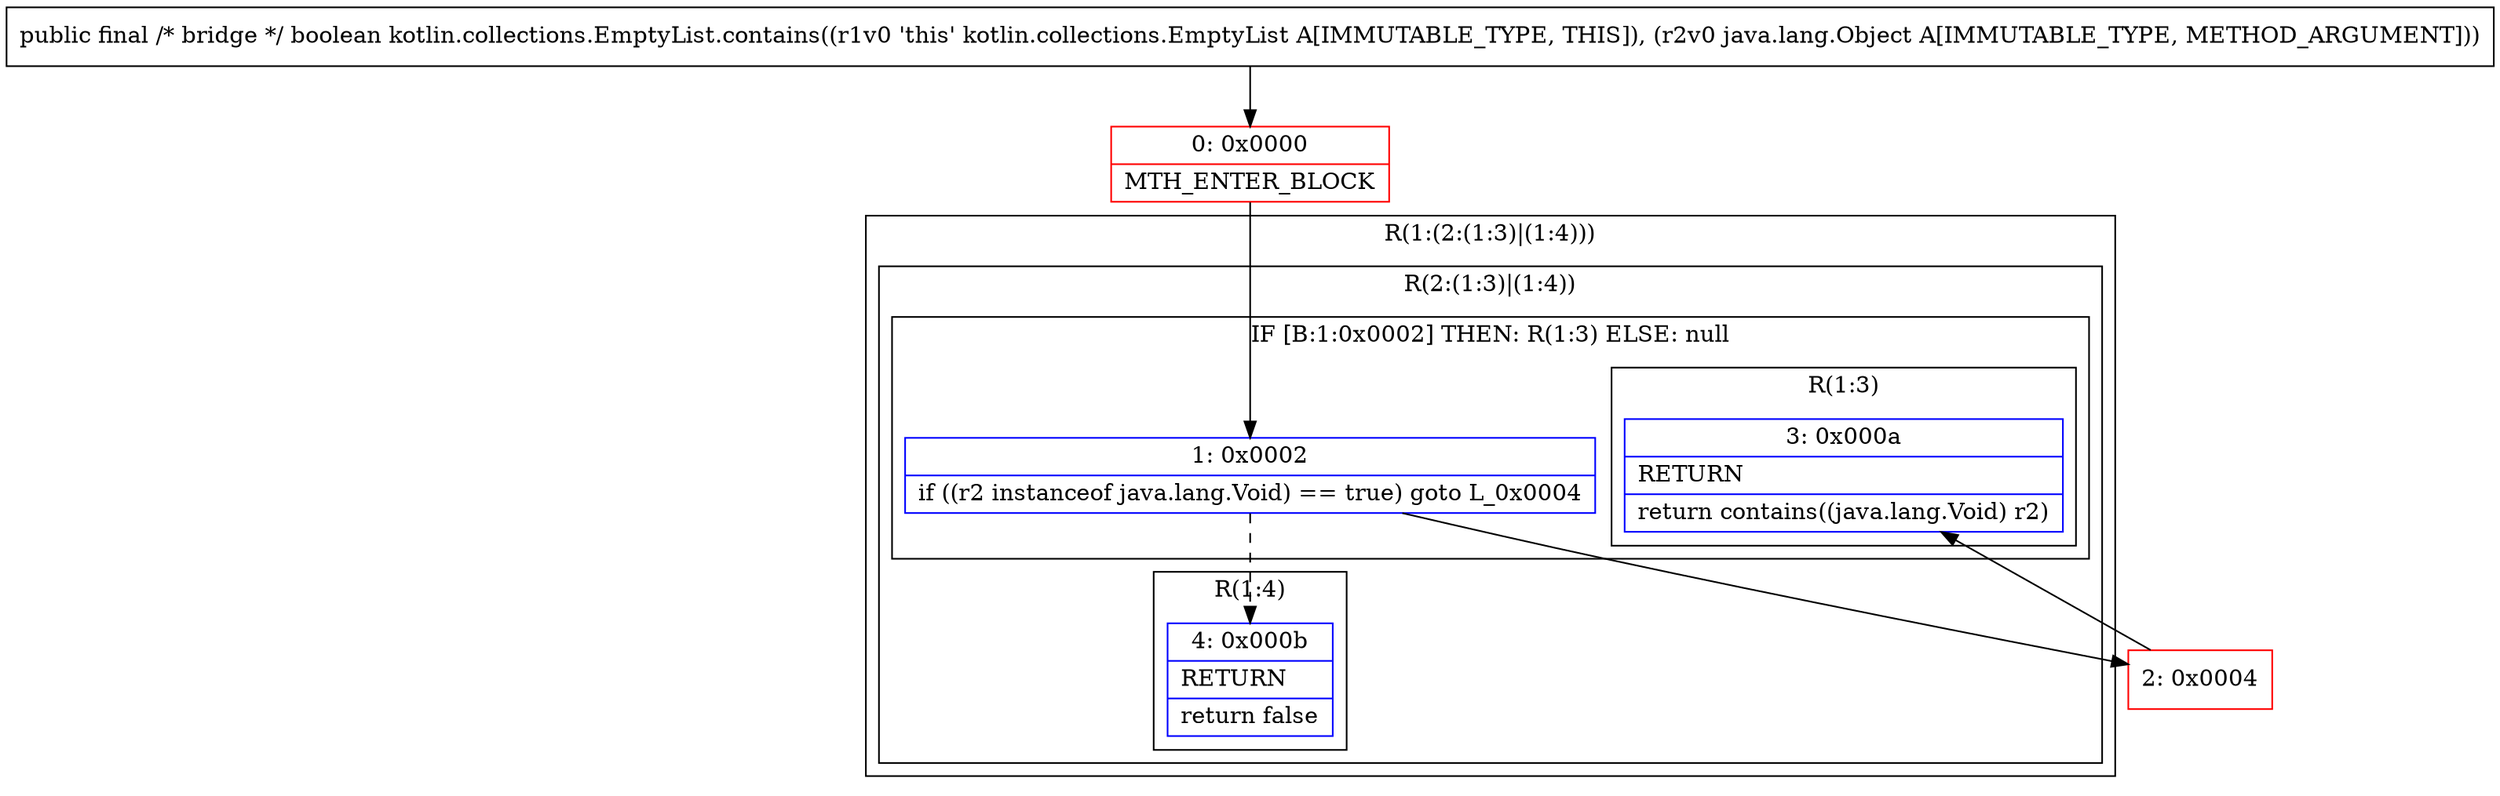 digraph "CFG forkotlin.collections.EmptyList.contains(Ljava\/lang\/Object;)Z" {
subgraph cluster_Region_1427680120 {
label = "R(1:(2:(1:3)|(1:4)))";
node [shape=record,color=blue];
subgraph cluster_Region_349294351 {
label = "R(2:(1:3)|(1:4))";
node [shape=record,color=blue];
subgraph cluster_IfRegion_1444443562 {
label = "IF [B:1:0x0002] THEN: R(1:3) ELSE: null";
node [shape=record,color=blue];
Node_1 [shape=record,label="{1\:\ 0x0002|if ((r2 instanceof java.lang.Void) == true) goto L_0x0004\l}"];
subgraph cluster_Region_2038749563 {
label = "R(1:3)";
node [shape=record,color=blue];
Node_3 [shape=record,label="{3\:\ 0x000a|RETURN\l|return contains((java.lang.Void) r2)\l}"];
}
}
subgraph cluster_Region_1775758936 {
label = "R(1:4)";
node [shape=record,color=blue];
Node_4 [shape=record,label="{4\:\ 0x000b|RETURN\l|return false\l}"];
}
}
}
Node_0 [shape=record,color=red,label="{0\:\ 0x0000|MTH_ENTER_BLOCK\l}"];
Node_2 [shape=record,color=red,label="{2\:\ 0x0004}"];
MethodNode[shape=record,label="{public final \/* bridge *\/ boolean kotlin.collections.EmptyList.contains((r1v0 'this' kotlin.collections.EmptyList A[IMMUTABLE_TYPE, THIS]), (r2v0 java.lang.Object A[IMMUTABLE_TYPE, METHOD_ARGUMENT])) }"];
MethodNode -> Node_0;
Node_1 -> Node_2;
Node_1 -> Node_4[style=dashed];
Node_0 -> Node_1;
Node_2 -> Node_3;
}

